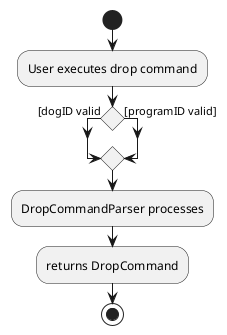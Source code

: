 @startuml
'https://plantuml.com/activity-diagram-beta

start
:User executes drop command;
if () then ([dogID valid)
else ([programID valid])
endif
:DropCommandParser processes;
:returns DropCommand;
stop

@enduml
